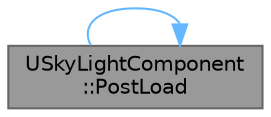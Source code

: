 digraph "USkyLightComponent::PostLoad"
{
 // INTERACTIVE_SVG=YES
 // LATEX_PDF_SIZE
  bgcolor="transparent";
  edge [fontname=Helvetica,fontsize=10,labelfontname=Helvetica,labelfontsize=10];
  node [fontname=Helvetica,fontsize=10,shape=box,height=0.2,width=0.4];
  rankdir="LR";
  Node1 [id="Node000001",label="USkyLightComponent\l::PostLoad",height=0.2,width=0.4,color="gray40", fillcolor="grey60", style="filled", fontcolor="black",tooltip="UObject Interface."];
  Node1 -> Node1 [id="edge1_Node000001_Node000001",color="steelblue1",style="solid",tooltip=" "];
}
